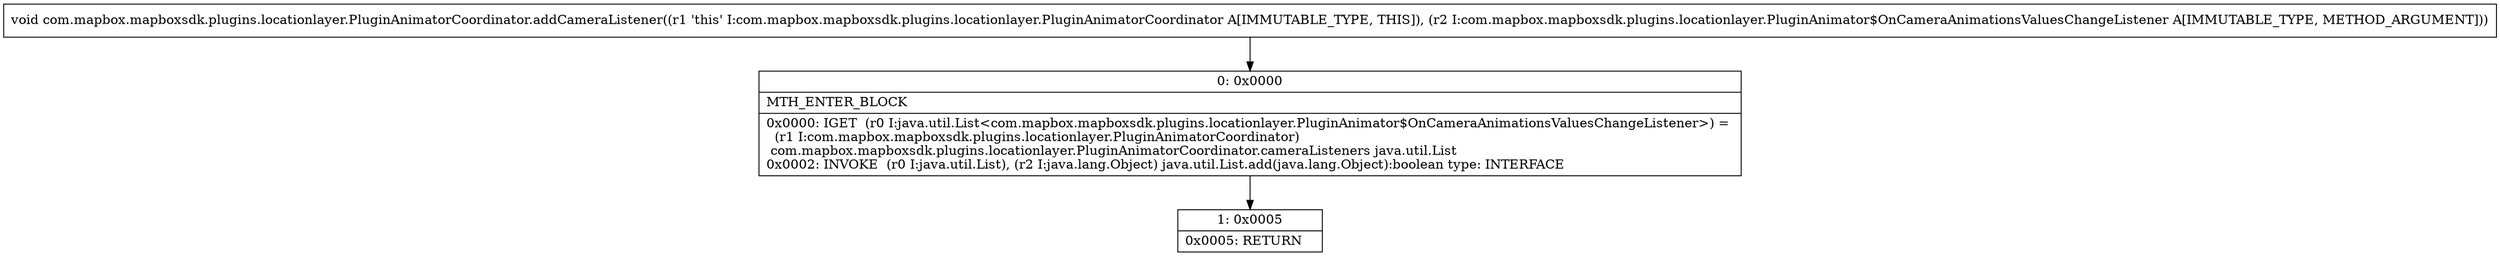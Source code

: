 digraph "CFG forcom.mapbox.mapboxsdk.plugins.locationlayer.PluginAnimatorCoordinator.addCameraListener(Lcom\/mapbox\/mapboxsdk\/plugins\/locationlayer\/PluginAnimator$OnCameraAnimationsValuesChangeListener;)V" {
Node_0 [shape=record,label="{0\:\ 0x0000|MTH_ENTER_BLOCK\l|0x0000: IGET  (r0 I:java.util.List\<com.mapbox.mapboxsdk.plugins.locationlayer.PluginAnimator$OnCameraAnimationsValuesChangeListener\>) = \l  (r1 I:com.mapbox.mapboxsdk.plugins.locationlayer.PluginAnimatorCoordinator)\l com.mapbox.mapboxsdk.plugins.locationlayer.PluginAnimatorCoordinator.cameraListeners java.util.List \l0x0002: INVOKE  (r0 I:java.util.List), (r2 I:java.lang.Object) java.util.List.add(java.lang.Object):boolean type: INTERFACE \l}"];
Node_1 [shape=record,label="{1\:\ 0x0005|0x0005: RETURN   \l}"];
MethodNode[shape=record,label="{void com.mapbox.mapboxsdk.plugins.locationlayer.PluginAnimatorCoordinator.addCameraListener((r1 'this' I:com.mapbox.mapboxsdk.plugins.locationlayer.PluginAnimatorCoordinator A[IMMUTABLE_TYPE, THIS]), (r2 I:com.mapbox.mapboxsdk.plugins.locationlayer.PluginAnimator$OnCameraAnimationsValuesChangeListener A[IMMUTABLE_TYPE, METHOD_ARGUMENT])) }"];
MethodNode -> Node_0;
Node_0 -> Node_1;
}

